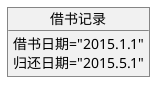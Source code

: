@startuml
       object 借书记录{
          借书日期="2015.1.1"
          归还日期="2015.5.1"
       }
       @enduml